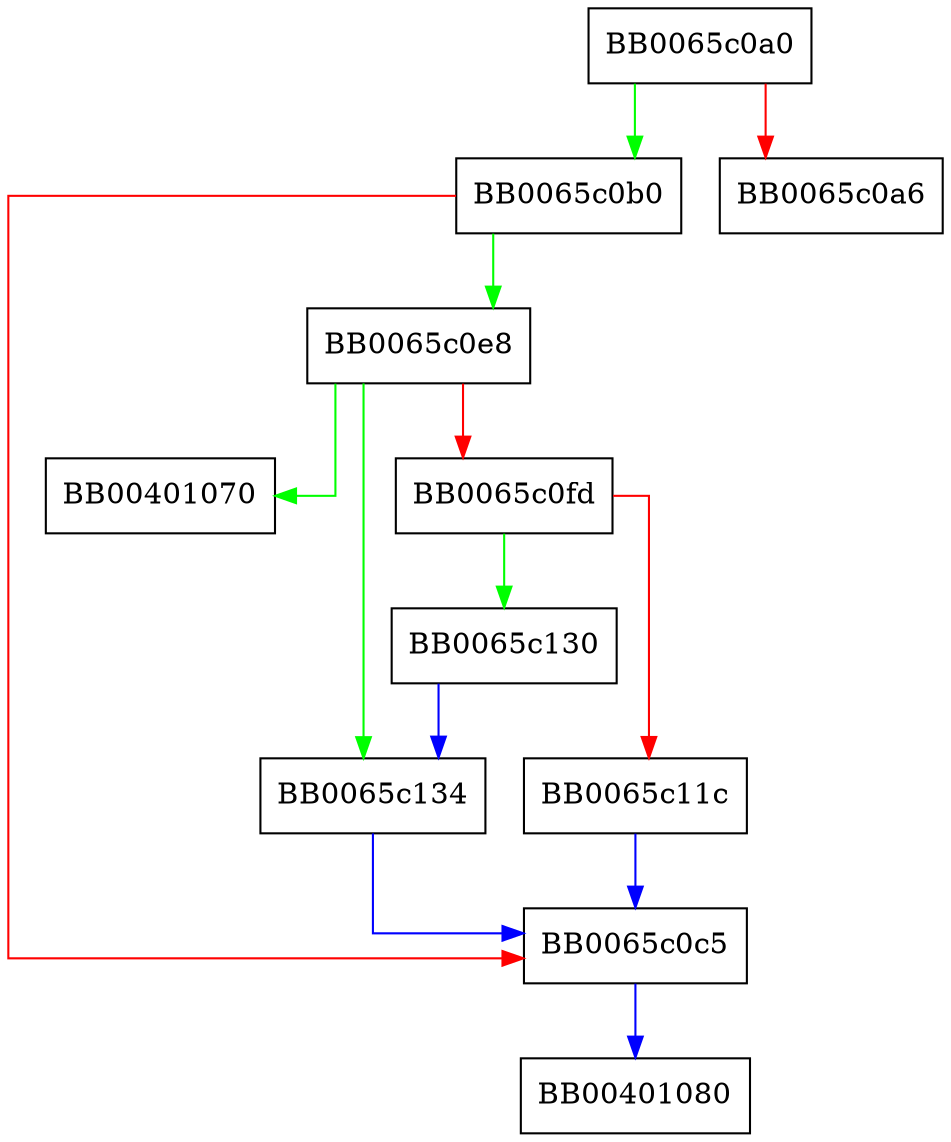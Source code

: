 digraph addr_expand {
  node [shape="box"];
  graph [splines=ortho];
  BB0065c0a0 -> BB0065c0b0 [color="green"];
  BB0065c0a0 -> BB0065c0a6 [color="red"];
  BB0065c0b0 -> BB0065c0e8 [color="green"];
  BB0065c0b0 -> BB0065c0c5 [color="red"];
  BB0065c0c5 -> BB00401080 [color="blue"];
  BB0065c0e8 -> BB00401070 [color="green"];
  BB0065c0e8 -> BB0065c134 [color="green"];
  BB0065c0e8 -> BB0065c0fd [color="red"];
  BB0065c0fd -> BB0065c130 [color="green"];
  BB0065c0fd -> BB0065c11c [color="red"];
  BB0065c11c -> BB0065c0c5 [color="blue"];
  BB0065c130 -> BB0065c134 [color="blue"];
  BB0065c134 -> BB0065c0c5 [color="blue"];
}